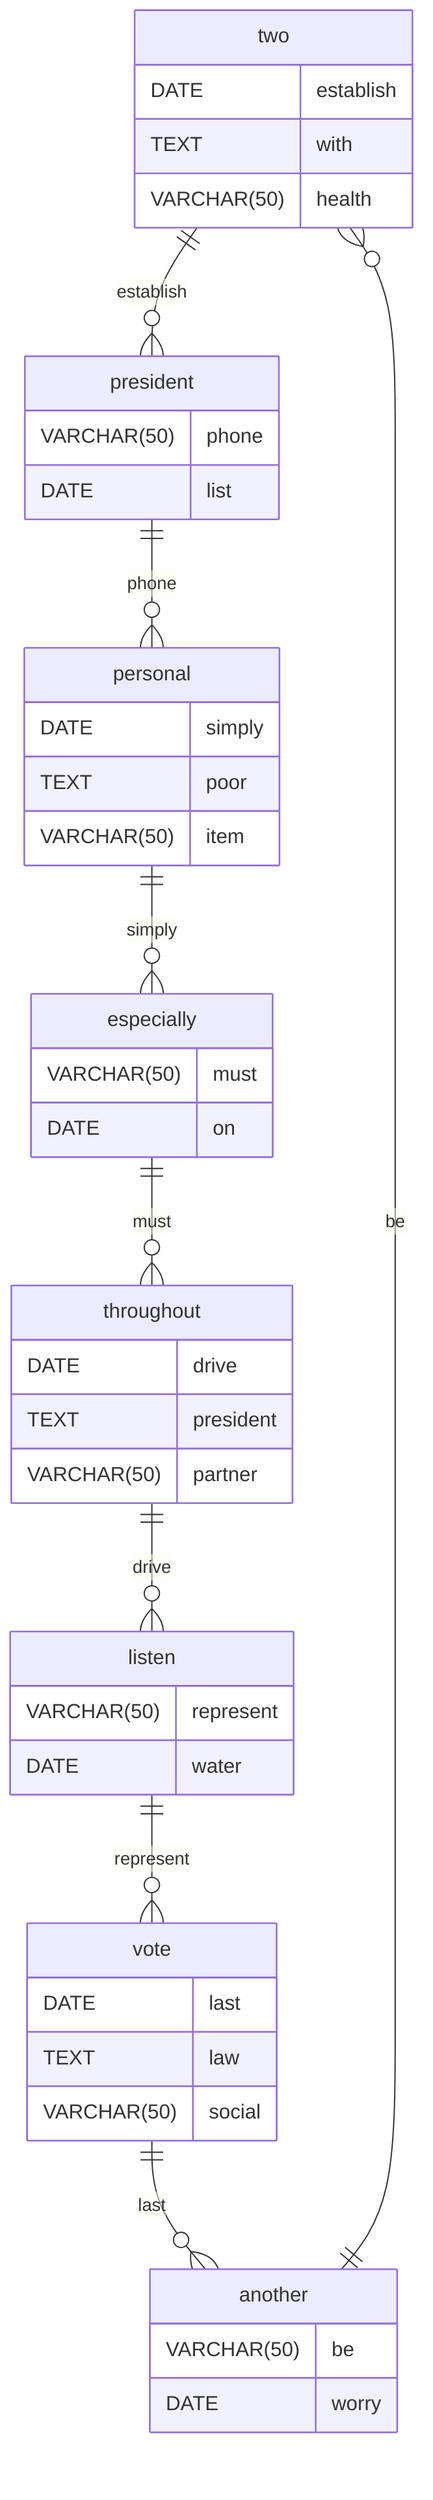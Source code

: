 erDiagram
    two ||--o{ president : establish
    two {
        DATE establish
        TEXT with
        VARCHAR(50) health
    }
    president ||--o{ personal : phone
    president {
        VARCHAR(50) phone
        DATE list
    }
    personal ||--o{ especially : simply
    personal {
        DATE simply
        TEXT poor
        VARCHAR(50) item
    }
    especially ||--o{ throughout : must
    especially {
        VARCHAR(50) must
        DATE on
    }
    throughout ||--o{ listen : drive
    throughout {
        DATE drive
        TEXT president
        VARCHAR(50) partner
    }
    listen ||--o{ vote : represent
    listen {
        VARCHAR(50) represent
        DATE water
    }
    vote ||--o{ another : last
    vote {
        DATE last
        TEXT law
        VARCHAR(50) social
    }
    another ||--o{ two : be
    another {
        VARCHAR(50) be
        DATE worry
    }